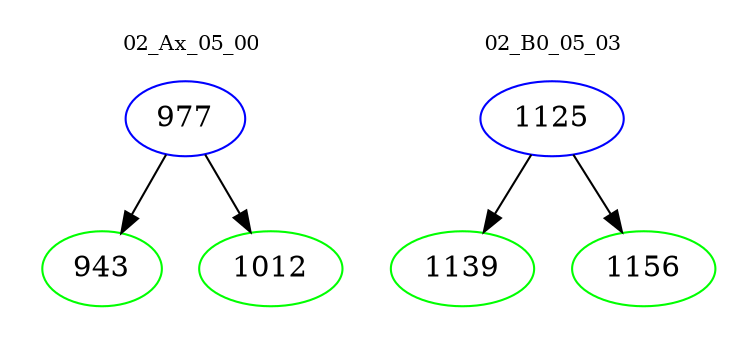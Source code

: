 digraph{
subgraph cluster_0 {
color = white
label = "02_Ax_05_00";
fontsize=10;
T0_977 [label="977", color="blue"]
T0_977 -> T0_943 [color="black"]
T0_943 [label="943", color="green"]
T0_977 -> T0_1012 [color="black"]
T0_1012 [label="1012", color="green"]
}
subgraph cluster_1 {
color = white
label = "02_B0_05_03";
fontsize=10;
T1_1125 [label="1125", color="blue"]
T1_1125 -> T1_1139 [color="black"]
T1_1139 [label="1139", color="green"]
T1_1125 -> T1_1156 [color="black"]
T1_1156 [label="1156", color="green"]
}
}
